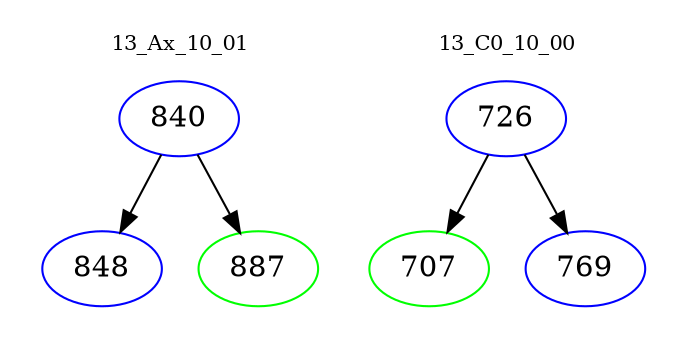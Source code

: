 digraph{
subgraph cluster_0 {
color = white
label = "13_Ax_10_01";
fontsize=10;
T0_840 [label="840", color="blue"]
T0_840 -> T0_848 [color="black"]
T0_848 [label="848", color="blue"]
T0_840 -> T0_887 [color="black"]
T0_887 [label="887", color="green"]
}
subgraph cluster_1 {
color = white
label = "13_C0_10_00";
fontsize=10;
T1_726 [label="726", color="blue"]
T1_726 -> T1_707 [color="black"]
T1_707 [label="707", color="green"]
T1_726 -> T1_769 [color="black"]
T1_769 [label="769", color="blue"]
}
}
